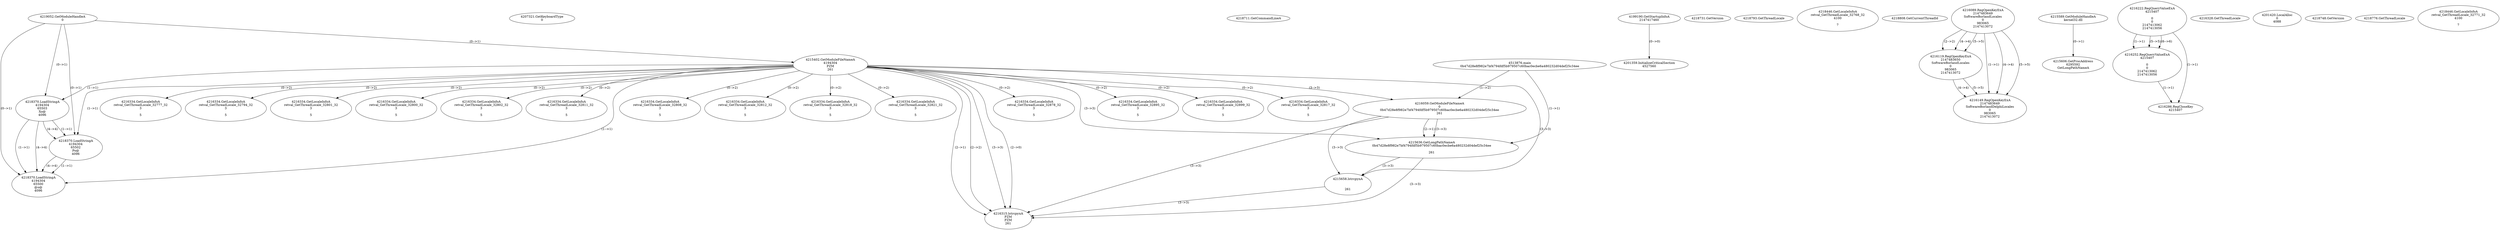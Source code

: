 // Global SCDG with merge call
digraph {
	0 [label="4513876.main
0b47d28e8f982e7bf4794fdf5b979507c60bac0ecbe6a480232d04def25c34ee"]
	1 [label="4219052.GetModuleHandleA
0"]
	2 [label="4207321.GetKeyboardType
0"]
	3 [label="4218711.GetCommandLineA
"]
	4 [label="4199190.GetStartupInfoA
2147417460"]
	5 [label="4218731.GetVersion
"]
	6 [label="4218793.GetThreadLocale
"]
	7 [label="4218446.GetLocaleInfoA
retval_GetThreadLocale_32768_32
4100

7"]
	8 [label="4218808.GetCurrentThreadId
"]
	9 [label="4215402.GetModuleFileNameA
4194304
PZM
261"]
	1 -> 9 [label="(0-->1)"]
	10 [label="4216059.GetModuleFileNameA
0
0b47d28e8f982e7bf4794fdf5b979507c60bac0ecbe6a480232d04def25c34ee
261"]
	0 -> 10 [label="(1-->2)"]
	9 -> 10 [label="(3-->3)"]
	11 [label="4216089.RegOpenKeyExA
2147483649
Software\Borland\Locales
0
983065
2147413072"]
	12 [label="4215589.GetModuleHandleA
kernel32.dll"]
	13 [label="4215606.GetProcAddress
6295592
GetLongPathNameA"]
	12 -> 13 [label="(0-->1)"]
	14 [label="4215636.GetLongPathNameA
0b47d28e8f982e7bf4794fdf5b979507c60bac0ecbe6a480232d04def25c34ee

261"]
	0 -> 14 [label="(1-->1)"]
	10 -> 14 [label="(2-->1)"]
	9 -> 14 [label="(3-->3)"]
	10 -> 14 [label="(3-->3)"]
	15 [label="4215658.lstrcpynA


261"]
	9 -> 15 [label="(3-->3)"]
	10 -> 15 [label="(3-->3)"]
	14 -> 15 [label="(3-->3)"]
	16 [label="4216222.RegQueryValueExA
4215407

0
0
2147413062
2147413056"]
	17 [label="4216252.RegQueryValueExA
4215407

0
0
2147413062
2147413056"]
	16 -> 17 [label="(1-->1)"]
	16 -> 17 [label="(5-->5)"]
	16 -> 17 [label="(6-->6)"]
	18 [label="4216286.RegCloseKey
4215407"]
	16 -> 18 [label="(1-->1)"]
	17 -> 18 [label="(1-->1)"]
	19 [label="4216315.lstrcpynA
PZM
PZM
261"]
	9 -> 19 [label="(2-->1)"]
	9 -> 19 [label="(2-->2)"]
	9 -> 19 [label="(3-->3)"]
	10 -> 19 [label="(3-->3)"]
	14 -> 19 [label="(3-->3)"]
	15 -> 19 [label="(3-->3)"]
	9 -> 19 [label="(2-->0)"]
	20 [label="4216328.GetThreadLocale
"]
	21 [label="4216334.GetLocaleInfoA
retval_GetThreadLocale_32878_32
3

5"]
	9 -> 21 [label="(0-->2)"]
	22 [label="4218370.LoadStringA
4194304
65503
Xo@
4096"]
	1 -> 22 [label="(0-->1)"]
	9 -> 22 [label="(1-->1)"]
	23 [label="4218370.LoadStringA
4194304
65502
Po@
4096"]
	1 -> 23 [label="(0-->1)"]
	9 -> 23 [label="(1-->1)"]
	22 -> 23 [label="(1-->1)"]
	22 -> 23 [label="(4-->4)"]
	24 [label="4201359.InitializeCriticalSection
4527560"]
	4 -> 24 [label="(0-->0)"]
	25 [label="4201420.LocalAlloc
0
4088"]
	26 [label="4218748.GetVersion
"]
	27 [label="4218776.GetThreadLocale
"]
	28 [label="4218446.GetLocaleInfoA
retval_GetThreadLocale_32771_32
4100

7"]
	29 [label="4216119.RegOpenKeyExA
2147483650
Software\Borland\Locales
0
983065
2147413072"]
	11 -> 29 [label="(2-->2)"]
	11 -> 29 [label="(4-->4)"]
	11 -> 29 [label="(5-->5)"]
	30 [label="4216334.GetLocaleInfoA
retval_GetThreadLocale_32895_32
3

5"]
	9 -> 30 [label="(0-->2)"]
	31 [label="4216149.RegOpenKeyExA
2147483649
Software\Borland\Delphi\Locales
0
983065
2147413072"]
	11 -> 31 [label="(1-->1)"]
	11 -> 31 [label="(4-->4)"]
	29 -> 31 [label="(4-->4)"]
	11 -> 31 [label="(5-->5)"]
	29 -> 31 [label="(5-->5)"]
	32 [label="4216334.GetLocaleInfoA
retval_GetThreadLocale_32899_32
3

5"]
	9 -> 32 [label="(0-->2)"]
	33 [label="4218370.LoadStringA
4194304
65500
@o@
4096"]
	1 -> 33 [label="(0-->1)"]
	9 -> 33 [label="(1-->1)"]
	22 -> 33 [label="(1-->1)"]
	23 -> 33 [label="(1-->1)"]
	22 -> 33 [label="(4-->4)"]
	23 -> 33 [label="(4-->4)"]
	34 [label="4216334.GetLocaleInfoA
retval_GetThreadLocale_32817_32
3

5"]
	9 -> 34 [label="(0-->2)"]
	35 [label="4216334.GetLocaleInfoA
retval_GetThreadLocale_32777_32
3

5"]
	9 -> 35 [label="(0-->2)"]
	36 [label="4216334.GetLocaleInfoA
retval_GetThreadLocale_32794_32
3

5"]
	9 -> 36 [label="(0-->2)"]
	37 [label="4216334.GetLocaleInfoA
retval_GetThreadLocale_32801_32
3

5"]
	9 -> 37 [label="(0-->2)"]
	38 [label="4216334.GetLocaleInfoA
retval_GetThreadLocale_32800_32
3

5"]
	9 -> 38 [label="(0-->2)"]
	39 [label="4216334.GetLocaleInfoA
retval_GetThreadLocale_32802_32
3

5"]
	9 -> 39 [label="(0-->2)"]
	40 [label="4216334.GetLocaleInfoA
retval_GetThreadLocale_32811_32
3

5"]
	9 -> 40 [label="(0-->2)"]
	41 [label="4216334.GetLocaleInfoA
retval_GetThreadLocale_32808_32
3

5"]
	9 -> 41 [label="(0-->2)"]
	42 [label="4216334.GetLocaleInfoA
retval_GetThreadLocale_32812_32
3

5"]
	9 -> 42 [label="(0-->2)"]
	43 [label="4216334.GetLocaleInfoA
retval_GetThreadLocale_32818_32
3

5"]
	9 -> 43 [label="(0-->2)"]
	44 [label="4216334.GetLocaleInfoA
retval_GetThreadLocale_32821_32
3

5"]
	9 -> 44 [label="(0-->2)"]
}
